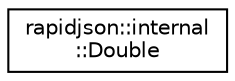 digraph "Graphical Class Hierarchy"
{
 // INTERACTIVE_SVG=YES
 // LATEX_PDF_SIZE
  edge [fontname="Helvetica",fontsize="10",labelfontname="Helvetica",labelfontsize="10"];
  node [fontname="Helvetica",fontsize="10",shape=record];
  rankdir="LR";
  Node0 [label="rapidjson::internal\l::Double",height=0.2,width=0.4,color="black", fillcolor="white", style="filled",URL="$classrapidjson_1_1internal_1_1_double.html",tooltip=" "];
}
